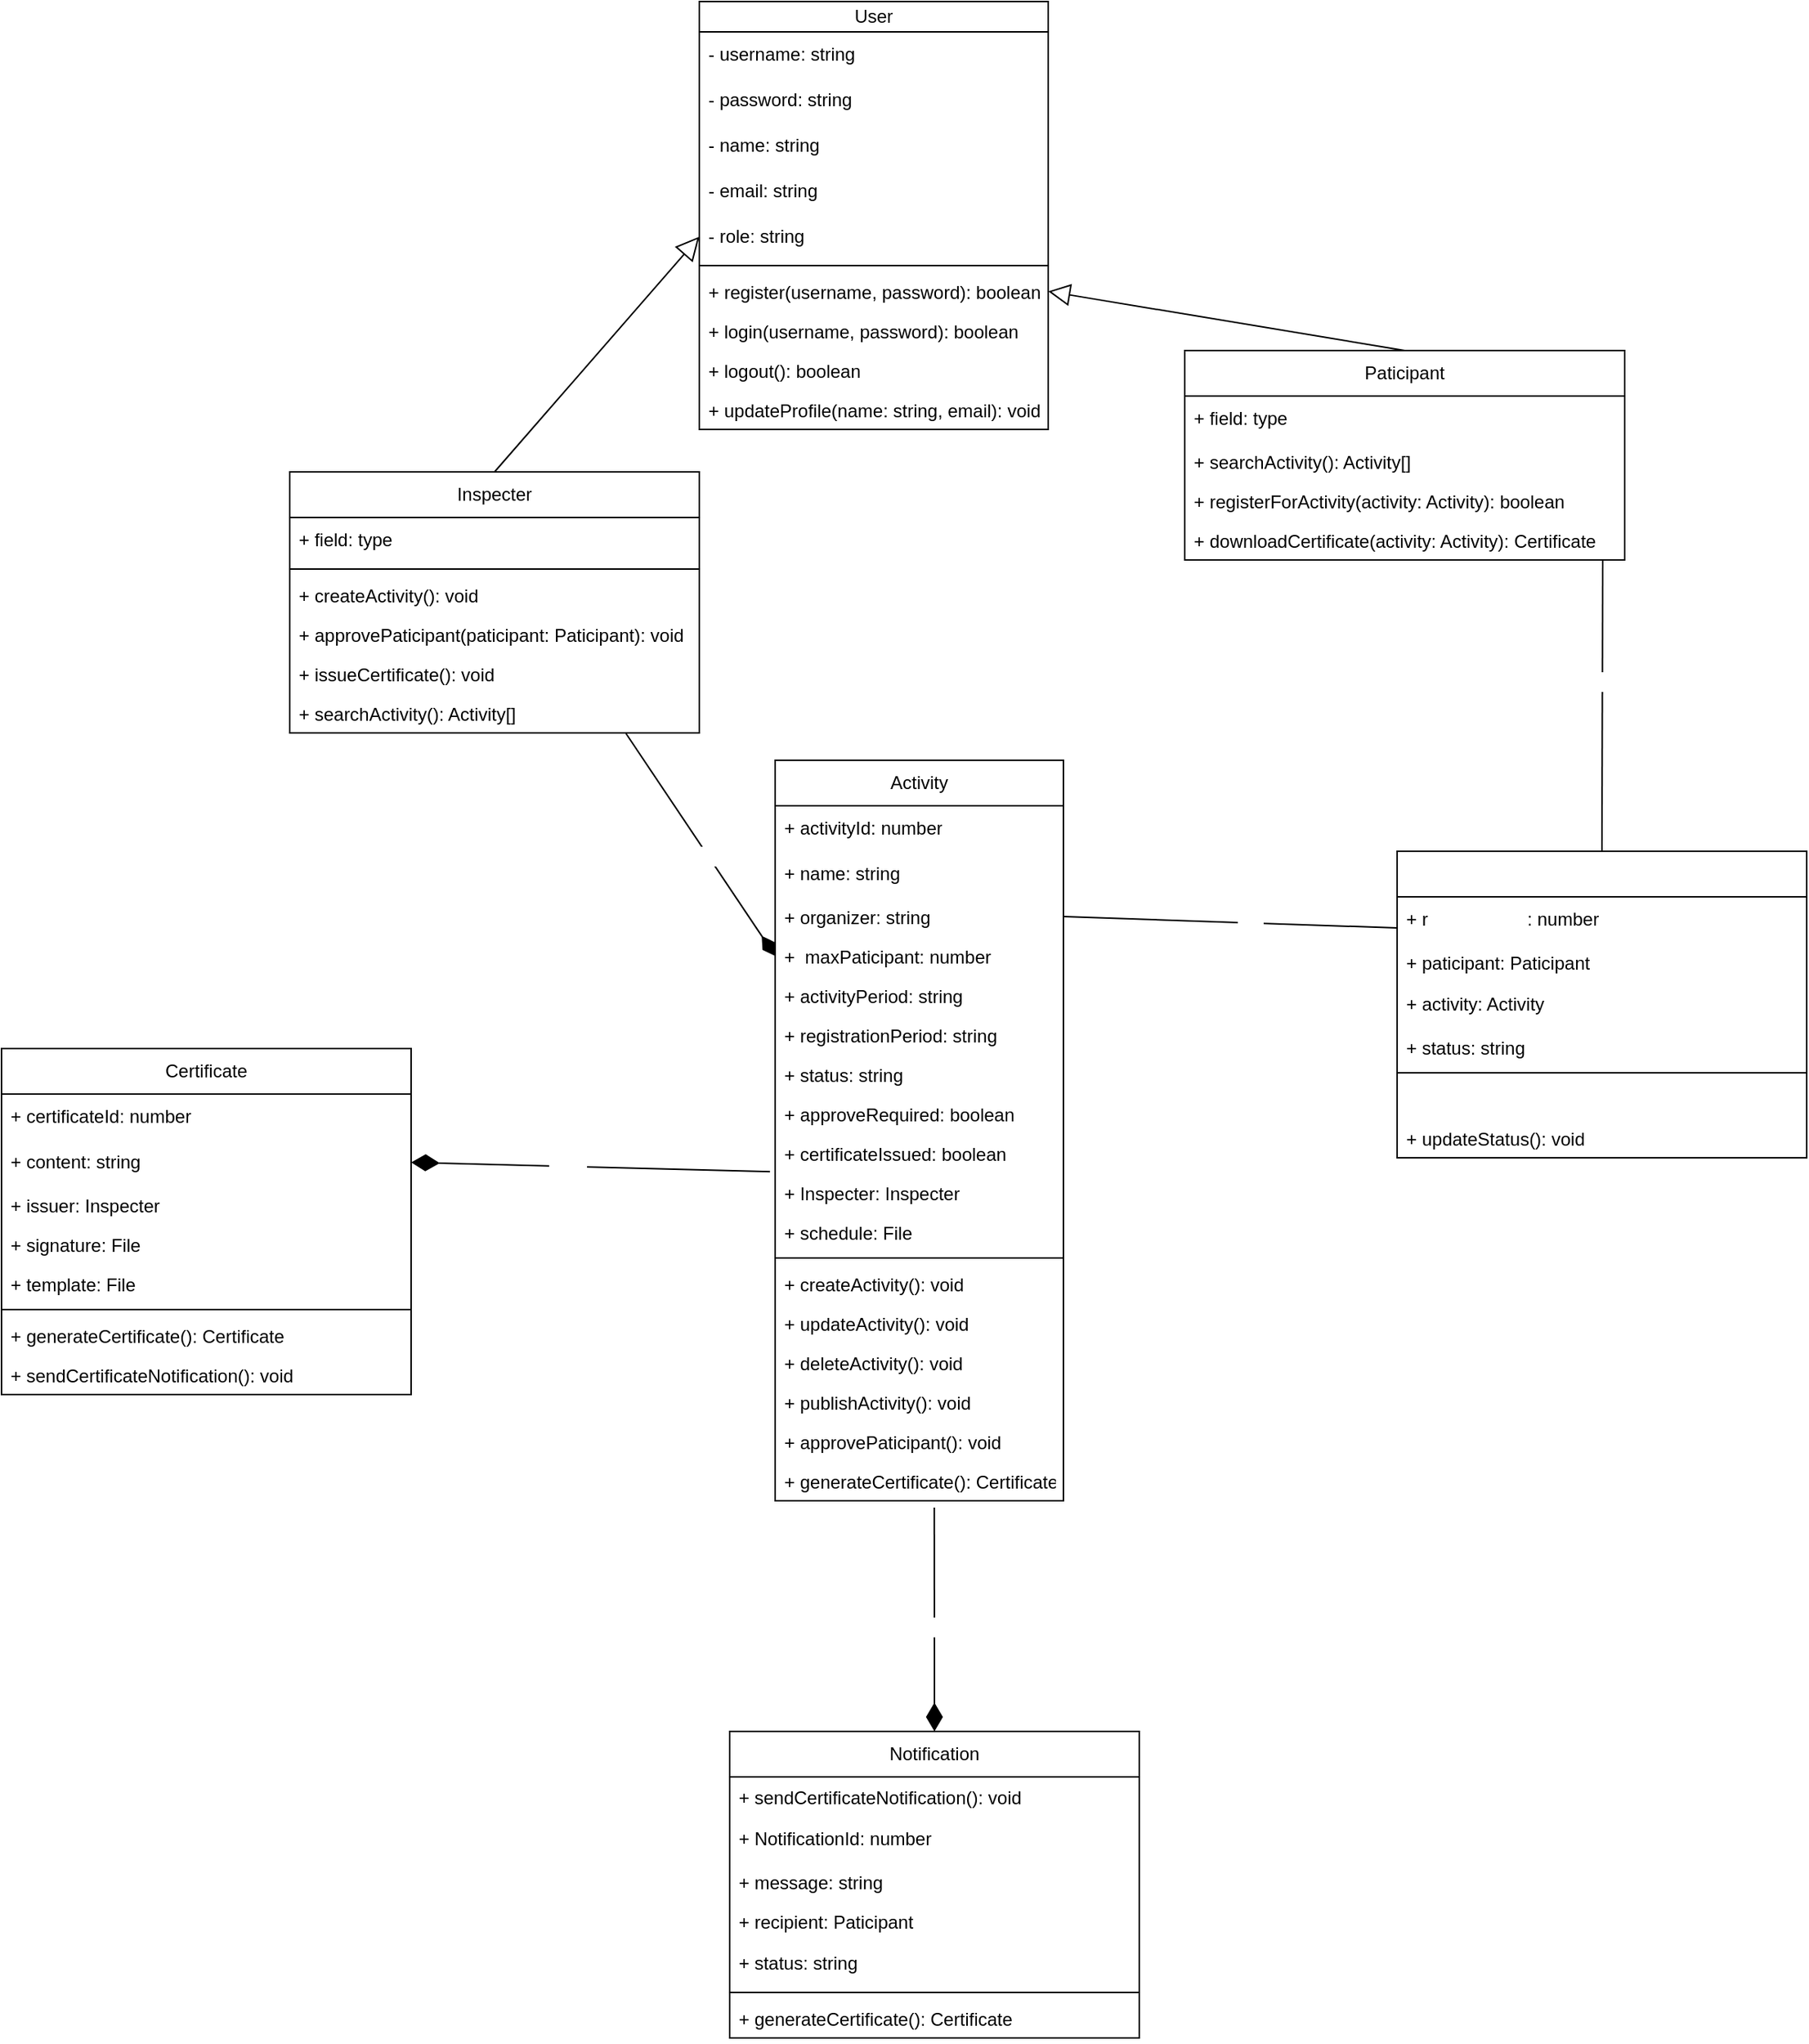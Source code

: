 <mxfile>
    <diagram id="TGt-vNh0JYLEWDgygszy" name="Page-1">
        <mxGraphModel dx="1768" dy="1762" grid="1" gridSize="10" guides="1" tooltips="1" connect="1" arrows="1" fold="1" page="1" pageScale="1" pageWidth="850" pageHeight="1100" math="0" shadow="0">
            <root>
                <mxCell id="0"/>
                <mxCell id="1" parent="0"/>
                <mxCell id="7" value="User" style="swimlane;fontStyle=0;childLayout=stackLayout;horizontal=1;startSize=20;horizontalStack=0;resizeParent=1;resizeParentMax=0;resizeLast=0;collapsible=1;marginBottom=0;whiteSpace=wrap;html=1;" vertex="1" parent="1">
                    <mxGeometry x="230" y="-430" width="230" height="282" as="geometry"/>
                </mxCell>
                <mxCell id="8" value="- username: string" style="text;strokeColor=none;fillColor=none;align=left;verticalAlign=middle;spacingLeft=4;spacingRight=4;overflow=hidden;points=[[0,0.5],[1,0.5]];portConstraint=eastwest;rotatable=0;whiteSpace=wrap;html=1;" vertex="1" parent="7">
                    <mxGeometry y="20" width="230" height="30" as="geometry"/>
                </mxCell>
                <mxCell id="20" value="- password: string" style="text;strokeColor=none;fillColor=none;align=left;verticalAlign=middle;spacingLeft=4;spacingRight=4;overflow=hidden;points=[[0,0.5],[1,0.5]];portConstraint=eastwest;rotatable=0;whiteSpace=wrap;html=1;" vertex="1" parent="7">
                    <mxGeometry y="50" width="230" height="30" as="geometry"/>
                </mxCell>
                <mxCell id="9" value="- name: string" style="text;strokeColor=none;fillColor=none;align=left;verticalAlign=middle;spacingLeft=4;spacingRight=4;overflow=hidden;points=[[0,0.5],[1,0.5]];portConstraint=eastwest;rotatable=0;whiteSpace=wrap;html=1;" vertex="1" parent="7">
                    <mxGeometry y="80" width="230" height="30" as="geometry"/>
                </mxCell>
                <mxCell id="10" value="- email: string" style="text;strokeColor=none;fillColor=none;align=left;verticalAlign=middle;spacingLeft=4;spacingRight=4;overflow=hidden;points=[[0,0.5],[1,0.5]];portConstraint=eastwest;rotatable=0;whiteSpace=wrap;html=1;" vertex="1" parent="7">
                    <mxGeometry y="110" width="230" height="30" as="geometry"/>
                </mxCell>
                <mxCell id="19" value="- role: string" style="text;strokeColor=none;fillColor=none;align=left;verticalAlign=middle;spacingLeft=4;spacingRight=4;overflow=hidden;points=[[0,0.5],[1,0.5]];portConstraint=eastwest;rotatable=0;whiteSpace=wrap;html=1;" vertex="1" parent="7">
                    <mxGeometry y="140" width="230" height="30" as="geometry"/>
                </mxCell>
                <mxCell id="49" value="" style="line;strokeWidth=1;fillColor=none;align=left;verticalAlign=middle;spacingTop=-1;spacingLeft=3;spacingRight=3;rotatable=0;labelPosition=right;points=[];portConstraint=eastwest;strokeColor=inherit;fontColor=none;" vertex="1" parent="7">
                    <mxGeometry y="170" width="230" height="8" as="geometry"/>
                </mxCell>
                <mxCell id="42" value="+ register(username, password): boolean" style="text;align=left;verticalAlign=top;spacingLeft=4;spacingRight=4;overflow=hidden;rotatable=0;points=[[0,0.5],[1,0.5]];portConstraint=eastwest;fillColor=none;strokeColor=none;" vertex="1" parent="7">
                    <mxGeometry y="178" width="230" height="26" as="geometry"/>
                </mxCell>
                <mxCell id="44" value="+ login(username, password): boolean" style="text;align=left;verticalAlign=top;spacingLeft=4;spacingRight=4;overflow=hidden;rotatable=0;points=[[0,0.5],[1,0.5]];portConstraint=eastwest;fillColor=none;strokeColor=none;strokeWidth=0;" vertex="1" parent="7">
                    <mxGeometry y="204" width="230" height="26" as="geometry"/>
                </mxCell>
                <mxCell id="45" value="+ logout(): boolean" style="text;align=left;verticalAlign=top;spacingLeft=4;spacingRight=4;overflow=hidden;rotatable=0;points=[[0,0.5],[1,0.5]];portConstraint=eastwest;fillColor=none;strokeColor=none;" vertex="1" parent="7">
                    <mxGeometry y="230" width="230" height="26" as="geometry"/>
                </mxCell>
                <mxCell id="48" value="+ updateProfile(name: string, email): void" style="text;align=left;verticalAlign=top;spacingLeft=4;spacingRight=4;overflow=hidden;rotatable=0;points=[[0,0.5],[1,0.5]];portConstraint=eastwest;fillColor=none;strokeColor=none;" vertex="1" parent="7">
                    <mxGeometry y="256" width="230" height="26" as="geometry"/>
                </mxCell>
                <mxCell id="29" value="Paticipant" style="swimlane;fontStyle=0;childLayout=stackLayout;horizontal=1;startSize=30;horizontalStack=0;resizeParent=1;resizeParentMax=0;resizeLast=0;collapsible=1;marginBottom=0;whiteSpace=wrap;html=1;" vertex="1" parent="1">
                    <mxGeometry x="550" y="-200" width="290" height="138" as="geometry"/>
                </mxCell>
                <mxCell id="30" value="+ field: type" style="text;strokeColor=none;fillColor=none;align=left;verticalAlign=middle;spacingLeft=4;spacingRight=4;overflow=hidden;points=[[0,0.5],[1,0.5]];portConstraint=eastwest;rotatable=0;whiteSpace=wrap;html=1;" vertex="1" parent="29">
                    <mxGeometry y="30" width="290" height="30" as="geometry"/>
                </mxCell>
                <mxCell id="61" value="+ searchActivity(): Activity[]" style="text;align=left;verticalAlign=top;spacingLeft=4;spacingRight=4;overflow=hidden;rotatable=0;points=[[0,0.5],[1,0.5]];portConstraint=eastwest;strokeWidth=0;" vertex="1" parent="29">
                    <mxGeometry y="60" width="290" height="26" as="geometry"/>
                </mxCell>
                <mxCell id="60" value="+ registerForActivity(activity: Activity): boolean" style="text;align=left;verticalAlign=top;spacingLeft=4;spacingRight=4;overflow=hidden;rotatable=0;points=[[0,0.5],[1,0.5]];portConstraint=eastwest;strokeWidth=0;" vertex="1" parent="29">
                    <mxGeometry y="86" width="290" height="26" as="geometry"/>
                </mxCell>
                <mxCell id="62" value="+ downloadCertificate(activity: Activity): Certificate" style="text;align=left;verticalAlign=top;spacingLeft=4;spacingRight=4;overflow=hidden;rotatable=0;points=[[0,0.5],[1,0.5]];portConstraint=eastwest;strokeWidth=0;" vertex="1" parent="29">
                    <mxGeometry y="112" width="290" height="26" as="geometry"/>
                </mxCell>
                <mxCell id="33" value="Inspecter" style="swimlane;fontStyle=0;childLayout=stackLayout;horizontal=1;startSize=30;horizontalStack=0;resizeParent=1;resizeParentMax=0;resizeLast=0;collapsible=1;marginBottom=0;whiteSpace=wrap;html=1;" vertex="1" parent="1">
                    <mxGeometry x="-40" y="-120" width="270" height="172" as="geometry"/>
                </mxCell>
                <mxCell id="34" value="+ field: type" style="text;strokeColor=none;fillColor=none;align=left;verticalAlign=middle;spacingLeft=4;spacingRight=4;overflow=hidden;points=[[0,0.5],[1,0.5]];portConstraint=eastwest;rotatable=0;whiteSpace=wrap;html=1;" vertex="1" parent="33">
                    <mxGeometry y="30" width="270" height="30" as="geometry"/>
                </mxCell>
                <mxCell id="56" value="" style="line;strokeWidth=1;fillColor=none;align=left;verticalAlign=middle;spacingTop=-1;spacingLeft=3;spacingRight=3;rotatable=0;labelPosition=right;points=[];portConstraint=eastwest;strokeColor=inherit;fontColor=none;" vertex="1" parent="33">
                    <mxGeometry y="60" width="270" height="8" as="geometry"/>
                </mxCell>
                <mxCell id="54" value="+ createActivity(): void" style="text;align=left;verticalAlign=top;spacingLeft=4;spacingRight=4;overflow=hidden;rotatable=0;points=[[0,0.5],[1,0.5]];portConstraint=eastwest;strokeWidth=0;" vertex="1" parent="33">
                    <mxGeometry y="68" width="270" height="26" as="geometry"/>
                </mxCell>
                <mxCell id="59" value="+ approvePaticipant(paticipant: Paticipant): void" style="text;align=left;verticalAlign=top;spacingLeft=4;spacingRight=4;overflow=hidden;rotatable=0;points=[[0,0.5],[1,0.5]];portConstraint=eastwest;strokeWidth=0;" vertex="1" parent="33">
                    <mxGeometry y="94" width="270" height="26" as="geometry"/>
                </mxCell>
                <mxCell id="55" value="+ issueCertificate(): void" style="text;align=left;verticalAlign=top;spacingLeft=4;spacingRight=4;overflow=hidden;rotatable=0;points=[[0,0.5],[1,0.5]];portConstraint=eastwest;strokeWidth=0;" vertex="1" parent="33">
                    <mxGeometry y="120" width="270" height="26" as="geometry"/>
                </mxCell>
                <mxCell id="58" value="+ searchActivity(): Activity[]" style="text;align=left;verticalAlign=top;spacingLeft=4;spacingRight=4;overflow=hidden;rotatable=0;points=[[0,0.5],[1,0.5]];portConstraint=eastwest;strokeWidth=0;" vertex="1" parent="33">
                    <mxGeometry y="146" width="270" height="26" as="geometry"/>
                </mxCell>
                <mxCell id="38" value="" style="endArrow=block;html=1;fontColor=none;startArrow=none;startFill=0;endFill=0;exitX=0.5;exitY=0;exitDx=0;exitDy=0;endSize=13;entryX=0;entryY=0.5;entryDx=0;entryDy=0;" edge="1" parent="1" source="33" target="19">
                    <mxGeometry width="50" height="50" relative="1" as="geometry">
                        <mxPoint x="370" y="-80" as="sourcePoint"/>
                        <mxPoint x="250" y="-60" as="targetPoint"/>
                        <Array as="points"/>
                    </mxGeometry>
                </mxCell>
                <mxCell id="43" value="" style="endArrow=block;html=1;fontColor=none;startArrow=none;startFill=0;endFill=0;exitX=0.5;exitY=0;exitDx=0;exitDy=0;startSize=6;endSize=12;entryX=1;entryY=0.5;entryDx=0;entryDy=0;" edge="1" parent="1" source="29" target="42">
                    <mxGeometry width="50" height="50" relative="1" as="geometry">
                        <mxPoint x="160" as="sourcePoint"/>
                        <mxPoint x="440" y="-120" as="targetPoint"/>
                        <Array as="points"/>
                    </mxGeometry>
                </mxCell>
                <mxCell id="75" value="Activity" style="swimlane;fontStyle=0;childLayout=stackLayout;horizontal=1;startSize=30;horizontalStack=0;resizeParent=1;resizeParentMax=0;resizeLast=0;collapsible=1;marginBottom=0;whiteSpace=wrap;html=1;" vertex="1" parent="1">
                    <mxGeometry x="280" y="70" width="190" height="488" as="geometry"/>
                </mxCell>
                <mxCell id="76" value="+ a&lt;span style=&quot;text-align: center;&quot;&gt;ctivityId&lt;/span&gt;: number" style="text;strokeColor=none;fillColor=none;align=left;verticalAlign=middle;spacingLeft=4;spacingRight=4;overflow=hidden;points=[[0,0.5],[1,0.5]];portConstraint=eastwest;rotatable=0;whiteSpace=wrap;html=1;" vertex="1" parent="75">
                    <mxGeometry y="30" width="190" height="30" as="geometry"/>
                </mxCell>
                <mxCell id="80" value="+ name: string" style="text;strokeColor=none;fillColor=none;align=left;verticalAlign=middle;spacingLeft=4;spacingRight=4;overflow=hidden;points=[[0,0.5],[1,0.5]];portConstraint=eastwest;rotatable=0;whiteSpace=wrap;html=1;" vertex="1" parent="75">
                    <mxGeometry y="60" width="190" height="30" as="geometry"/>
                </mxCell>
                <mxCell id="77" value="+ organizer: string" style="text;align=left;verticalAlign=top;spacingLeft=4;spacingRight=4;overflow=hidden;rotatable=0;points=[[0,0.5],[1,0.5]];portConstraint=eastwest;strokeWidth=0;" vertex="1" parent="75">
                    <mxGeometry y="90" width="190" height="26" as="geometry"/>
                </mxCell>
                <mxCell id="78" value="+  maxPaticipant: number" style="text;align=left;verticalAlign=top;spacingLeft=4;spacingRight=4;overflow=hidden;rotatable=0;points=[[0,0.5],[1,0.5]];portConstraint=eastwest;strokeWidth=0;" vertex="1" parent="75">
                    <mxGeometry y="116" width="190" height="26" as="geometry"/>
                </mxCell>
                <mxCell id="79" value="+ activityPeriod: string" style="text;align=left;verticalAlign=top;spacingLeft=4;spacingRight=4;overflow=hidden;rotatable=0;points=[[0,0.5],[1,0.5]];portConstraint=eastwest;strokeWidth=0;" vertex="1" parent="75">
                    <mxGeometry y="142" width="190" height="26" as="geometry"/>
                </mxCell>
                <mxCell id="81" value="+ registrationPeriod: string" style="text;align=left;verticalAlign=top;spacingLeft=4;spacingRight=4;overflow=hidden;rotatable=0;points=[[0,0.5],[1,0.5]];portConstraint=eastwest;strokeWidth=0;" vertex="1" parent="75">
                    <mxGeometry y="168" width="190" height="26" as="geometry"/>
                </mxCell>
                <mxCell id="87" value="+ status: string" style="text;align=left;verticalAlign=top;spacingLeft=4;spacingRight=4;overflow=hidden;rotatable=0;points=[[0,0.5],[1,0.5]];portConstraint=eastwest;strokeWidth=0;" vertex="1" parent="75">
                    <mxGeometry y="194" width="190" height="26" as="geometry"/>
                </mxCell>
                <mxCell id="88" value="+ approveRequired: boolean" style="text;align=left;verticalAlign=top;spacingLeft=4;spacingRight=4;overflow=hidden;rotatable=0;points=[[0,0.5],[1,0.5]];portConstraint=eastwest;strokeWidth=0;" vertex="1" parent="75">
                    <mxGeometry y="220" width="190" height="26" as="geometry"/>
                </mxCell>
                <mxCell id="89" value="+ certificateIssued: boolean" style="text;align=left;verticalAlign=top;spacingLeft=4;spacingRight=4;overflow=hidden;rotatable=0;points=[[0,0.5],[1,0.5]];portConstraint=eastwest;strokeWidth=0;" vertex="1" parent="75">
                    <mxGeometry y="246" width="190" height="26" as="geometry"/>
                </mxCell>
                <mxCell id="100" value="+ Inspecter: Inspecter" style="text;align=left;verticalAlign=top;spacingLeft=4;spacingRight=4;overflow=hidden;rotatable=0;points=[[0,0.5],[1,0.5]];portConstraint=eastwest;strokeWidth=0;" vertex="1" parent="75">
                    <mxGeometry y="272" width="190" height="26" as="geometry"/>
                </mxCell>
                <mxCell id="90" value="+ schedule: File" style="text;align=left;verticalAlign=top;spacingLeft=4;spacingRight=4;overflow=hidden;rotatable=0;points=[[0,0.5],[1,0.5]];portConstraint=eastwest;strokeWidth=0;" vertex="1" parent="75">
                    <mxGeometry y="298" width="190" height="26" as="geometry"/>
                </mxCell>
                <mxCell id="86" value="" style="line;strokeWidth=1;fillColor=none;align=left;verticalAlign=middle;spacingTop=-1;spacingLeft=3;spacingRight=3;rotatable=0;labelPosition=right;points=[];portConstraint=eastwest;strokeColor=inherit;fontColor=none;" vertex="1" parent="75">
                    <mxGeometry y="324" width="190" height="8" as="geometry"/>
                </mxCell>
                <mxCell id="85" value="+ createActivity(): void" style="text;align=left;verticalAlign=top;spacingLeft=4;spacingRight=4;overflow=hidden;rotatable=0;points=[[0,0.5],[1,0.5]];portConstraint=eastwest;strokeWidth=0;strokeColor=none;" vertex="1" parent="75">
                    <mxGeometry y="332" width="190" height="26" as="geometry"/>
                </mxCell>
                <mxCell id="91" value="+ updateActivity(): void" style="text;align=left;verticalAlign=top;spacingLeft=4;spacingRight=4;overflow=hidden;rotatable=0;points=[[0,0.5],[1,0.5]];portConstraint=eastwest;strokeWidth=0;strokeColor=none;" vertex="1" parent="75">
                    <mxGeometry y="358" width="190" height="26" as="geometry"/>
                </mxCell>
                <mxCell id="92" value="+ deleteActivity(): void" style="text;align=left;verticalAlign=top;spacingLeft=4;spacingRight=4;overflow=hidden;rotatable=0;points=[[0,0.5],[1,0.5]];portConstraint=eastwest;strokeWidth=0;strokeColor=none;" vertex="1" parent="75">
                    <mxGeometry y="384" width="190" height="26" as="geometry"/>
                </mxCell>
                <mxCell id="93" value="+ publishActivity(): void" style="text;align=left;verticalAlign=top;spacingLeft=4;spacingRight=4;overflow=hidden;rotatable=0;points=[[0,0.5],[1,0.5]];portConstraint=eastwest;strokeWidth=0;strokeColor=none;" vertex="1" parent="75">
                    <mxGeometry y="410" width="190" height="26" as="geometry"/>
                </mxCell>
                <mxCell id="94" value="+ approvePaticipant(): void" style="text;align=left;verticalAlign=top;spacingLeft=4;spacingRight=4;overflow=hidden;rotatable=0;points=[[0,0.5],[1,0.5]];portConstraint=eastwest;strokeWidth=0;strokeColor=none;" vertex="1" parent="75">
                    <mxGeometry y="436" width="190" height="26" as="geometry"/>
                </mxCell>
                <mxCell id="95" value="+ generateCertificate(): Certificate" style="text;align=left;verticalAlign=top;spacingLeft=4;spacingRight=4;overflow=hidden;rotatable=0;points=[[0,0.5],[1,0.5]];portConstraint=eastwest;strokeWidth=0;strokeColor=none;" vertex="1" parent="75">
                    <mxGeometry y="462" width="190" height="26" as="geometry"/>
                </mxCell>
                <mxCell id="96" value="" style="endArrow=diamondThin;html=1;fontColor=none;startSize=16;endSize=13;exitX=0.821;exitY=1.015;exitDx=0;exitDy=0;exitPerimeter=0;endFill=1;startArrow=none;startFill=0;entryX=0;entryY=0.5;entryDx=0;entryDy=0;" edge="1" parent="1" source="58" target="78">
                    <mxGeometry width="50" height="50" relative="1" as="geometry">
                        <mxPoint x="310" y="200" as="sourcePoint"/>
                        <mxPoint x="360" y="150" as="targetPoint"/>
                    </mxGeometry>
                </mxCell>
                <mxCell id="97" value="&lt;font color=&quot;#ffffff&quot;&gt;create&lt;/font&gt;" style="edgeLabel;html=1;align=center;verticalAlign=middle;resizable=0;points=[];fontColor=none;" vertex="1" connectable="0" parent="96">
                    <mxGeometry x="0.101" relative="1" as="geometry">
                        <mxPoint as="offset"/>
                    </mxGeometry>
                </mxCell>
                <mxCell id="98" value="1.. *" style="text;html=1;strokeColor=none;fillColor=none;align=center;verticalAlign=middle;whiteSpace=wrap;rounded=0;strokeWidth=0;fontColor=#FFFFFF;" vertex="1" parent="1">
                    <mxGeometry x="230" y="190" width="60" height="30" as="geometry"/>
                </mxCell>
                <mxCell id="99" value="1.. 1" style="text;html=1;strokeColor=none;fillColor=none;align=center;verticalAlign=middle;whiteSpace=wrap;rounded=0;strokeWidth=0;fontColor=#FFFFFF;" vertex="1" parent="1">
                    <mxGeometry x="130" y="52" width="60" height="30" as="geometry"/>
                </mxCell>
                <mxCell id="102" value="" style="endArrow=none;html=1;fontColor=#FFFFFF;startSize=16;endSize=13;exitX=0.5;exitY=0;exitDx=0;exitDy=0;entryX=0.95;entryY=0.99;entryDx=0;entryDy=0;entryPerimeter=0;" edge="1" parent="1" source="115" target="62">
                    <mxGeometry width="50" height="50" relative="1" as="geometry">
                        <mxPoint x="690" y="120" as="sourcePoint"/>
                        <mxPoint x="600" y="150" as="targetPoint"/>
                        <Array as="points"/>
                    </mxGeometry>
                </mxCell>
                <mxCell id="123" value="submait" style="edgeLabel;html=1;align=center;verticalAlign=middle;resizable=0;points=[];fontColor=#FFFFFF;" vertex="1" connectable="0" parent="102">
                    <mxGeometry x="0.168" y="-1" relative="1" as="geometry">
                        <mxPoint as="offset"/>
                    </mxGeometry>
                </mxCell>
                <mxCell id="104" value="1.. *" style="text;html=1;strokeColor=none;fillColor=none;align=center;verticalAlign=middle;whiteSpace=wrap;rounded=0;strokeWidth=0;fontColor=#FFFFFF;" vertex="1" parent="1">
                    <mxGeometry x="760" y="100" width="60" height="30" as="geometry"/>
                </mxCell>
                <mxCell id="105" value="1.. 1" style="text;html=1;strokeColor=none;fillColor=none;align=center;verticalAlign=middle;whiteSpace=wrap;rounded=0;strokeWidth=0;fontColor=#FFFFFF;" vertex="1" parent="1">
                    <mxGeometry x="760" y="-49" width="60" height="30" as="geometry"/>
                </mxCell>
                <mxCell id="115" value="&lt;span style=&quot;color: rgb(255, 255, 255); font-weight: 700;&quot;&gt;Registration&lt;/span&gt;" style="swimlane;fontStyle=0;childLayout=stackLayout;horizontal=1;startSize=30;horizontalStack=0;resizeParent=1;resizeParentMax=0;resizeLast=0;collapsible=1;marginBottom=0;whiteSpace=wrap;html=1;" vertex="1" parent="1">
                    <mxGeometry x="690" y="130" width="270" height="202" as="geometry"/>
                </mxCell>
                <mxCell id="116" value="+ r&lt;span style=&quot;color: rgb(255, 255, 255); text-align: center;&quot;&gt;egistrationId&lt;/span&gt;: number" style="text;strokeColor=none;fillColor=none;align=left;verticalAlign=middle;spacingLeft=4;spacingRight=4;overflow=hidden;points=[[0,0.5],[1,0.5]];portConstraint=eastwest;rotatable=0;whiteSpace=wrap;html=1;" vertex="1" parent="115">
                    <mxGeometry y="30" width="270" height="30" as="geometry"/>
                </mxCell>
                <mxCell id="135" value="+ paticipant: Paticipant" style="text;align=left;verticalAlign=top;spacingLeft=4;spacingRight=4;overflow=hidden;rotatable=0;points=[[0,0.5],[1,0.5]];portConstraint=eastwest;strokeWidth=0;" vertex="1" parent="115">
                    <mxGeometry y="60" width="270" height="26" as="geometry"/>
                </mxCell>
                <mxCell id="136" value="+ a&lt;span style=&quot;text-align: center;&quot;&gt;ctivity&lt;/span&gt;: A&lt;span style=&quot;text-align: center;&quot;&gt;ctivity&lt;/span&gt;" style="text;strokeColor=none;fillColor=none;align=left;verticalAlign=middle;spacingLeft=4;spacingRight=4;overflow=hidden;points=[[0,0.5],[1,0.5]];portConstraint=eastwest;rotatable=0;whiteSpace=wrap;html=1;" vertex="1" parent="115">
                    <mxGeometry y="86" width="270" height="30" as="geometry"/>
                </mxCell>
                <mxCell id="137" value="+ status: string" style="text;align=left;verticalAlign=top;spacingLeft=4;spacingRight=4;overflow=hidden;rotatable=0;points=[[0,0.5],[1,0.5]];portConstraint=eastwest;strokeWidth=0;" vertex="1" parent="115">
                    <mxGeometry y="116" width="270" height="26" as="geometry"/>
                </mxCell>
                <mxCell id="117" value="" style="line;strokeWidth=1;fillColor=none;align=left;verticalAlign=middle;spacingTop=-1;spacingLeft=3;spacingRight=3;rotatable=0;labelPosition=right;points=[];portConstraint=eastwest;strokeColor=inherit;fontColor=none;" vertex="1" parent="115">
                    <mxGeometry y="142" width="270" height="8" as="geometry"/>
                </mxCell>
                <mxCell id="127" value="+ submaitRegistration(): void" style="text;strokeColor=none;fillColor=none;align=left;verticalAlign=top;spacingLeft=4;spacingRight=4;overflow=hidden;rotatable=0;points=[[0,0.5],[1,0.5]];portConstraint=eastwest;strokeWidth=0;fontColor=#FFFFFF;" vertex="1" parent="115">
                    <mxGeometry y="150" width="270" height="26" as="geometry"/>
                </mxCell>
                <mxCell id="139" value="+ updateStatus(): void" style="text;align=left;verticalAlign=top;spacingLeft=4;spacingRight=4;overflow=hidden;rotatable=0;points=[[0,0.5],[1,0.5]];portConstraint=eastwest;strokeWidth=0;strokeColor=none;" vertex="1" parent="115">
                    <mxGeometry y="176" width="270" height="26" as="geometry"/>
                </mxCell>
                <mxCell id="130" value="1.. *" style="text;html=1;strokeColor=none;fillColor=none;align=center;verticalAlign=middle;whiteSpace=wrap;rounded=0;strokeWidth=0;fontColor=#FFFFFF;" vertex="1" parent="1">
                    <mxGeometry x="630" y="182" width="60" height="30" as="geometry"/>
                </mxCell>
                <mxCell id="131" value="1.. 1" style="text;html=1;strokeColor=none;fillColor=none;align=center;verticalAlign=middle;whiteSpace=wrap;rounded=0;strokeWidth=0;fontColor=#FFFFFF;" vertex="1" parent="1">
                    <mxGeometry x="470" y="182" width="60" height="30" as="geometry"/>
                </mxCell>
                <mxCell id="133" style="edgeStyle=none;html=1;exitX=1;exitY=0.5;exitDx=0;exitDy=0;entryX=0;entryY=0.25;entryDx=0;entryDy=0;fontColor=#FFFFFF;startArrow=none;startFill=0;endArrow=none;endFill=0;startSize=16;endSize=13;" edge="1" parent="1" source="77" target="115">
                    <mxGeometry relative="1" as="geometry"/>
                </mxCell>
                <mxCell id="134" value="has" style="edgeLabel;html=1;align=center;verticalAlign=middle;resizable=0;points=[];fontColor=#FFFFFF;" vertex="1" connectable="0" parent="133">
                    <mxGeometry x="0.116" relative="1" as="geometry">
                        <mxPoint as="offset"/>
                    </mxGeometry>
                </mxCell>
                <mxCell id="140" value="&lt;span style=&quot;text-align: left;&quot;&gt;Certificate&lt;/span&gt;" style="swimlane;fontStyle=0;childLayout=stackLayout;horizontal=1;startSize=30;horizontalStack=0;resizeParent=1;resizeParentMax=0;resizeLast=0;collapsible=1;marginBottom=0;whiteSpace=wrap;html=1;fillColor=default;" vertex="1" parent="1">
                    <mxGeometry x="-230" y="260" width="270" height="228" as="geometry"/>
                </mxCell>
                <mxCell id="141" value="+ c&lt;span style=&quot;&quot;&gt;ertificateId&lt;/span&gt;: number" style="text;strokeColor=none;fillColor=none;align=left;verticalAlign=middle;spacingLeft=4;spacingRight=4;overflow=hidden;points=[[0,0.5],[1,0.5]];portConstraint=eastwest;rotatable=0;whiteSpace=wrap;html=1;" vertex="1" parent="140">
                    <mxGeometry y="30" width="270" height="30" as="geometry"/>
                </mxCell>
                <mxCell id="152" value="+ content:&amp;nbsp;&lt;span style=&quot;&quot;&gt;string&lt;/span&gt;" style="text;strokeColor=none;fillColor=none;align=left;verticalAlign=middle;spacingLeft=4;spacingRight=4;overflow=hidden;points=[[0,0.5],[1,0.5]];portConstraint=eastwest;rotatable=0;whiteSpace=wrap;html=1;" vertex="1" parent="140">
                    <mxGeometry y="60" width="270" height="30" as="geometry"/>
                </mxCell>
                <mxCell id="155" value="+ issuer: Inspecter" style="text;align=left;verticalAlign=top;spacingLeft=4;spacingRight=4;overflow=hidden;rotatable=0;points=[[0,0.5],[1,0.5]];portConstraint=eastwest;strokeWidth=0;" vertex="1" parent="140">
                    <mxGeometry y="90" width="270" height="26" as="geometry"/>
                </mxCell>
                <mxCell id="153" value="+ signature: File" style="text;align=left;verticalAlign=top;spacingLeft=4;spacingRight=4;overflow=hidden;rotatable=0;points=[[0,0.5],[1,0.5]];portConstraint=eastwest;strokeWidth=0;" vertex="1" parent="140">
                    <mxGeometry y="116" width="270" height="26" as="geometry"/>
                </mxCell>
                <mxCell id="154" value="+ template: File" style="text;align=left;verticalAlign=top;spacingLeft=4;spacingRight=4;overflow=hidden;rotatable=0;points=[[0,0.5],[1,0.5]];portConstraint=eastwest;strokeWidth=0;" vertex="1" parent="140">
                    <mxGeometry y="142" width="270" height="26" as="geometry"/>
                </mxCell>
                <mxCell id="142" value="" style="line;strokeWidth=1;fillColor=none;align=left;verticalAlign=middle;spacingTop=-1;spacingLeft=3;spacingRight=3;rotatable=0;labelPosition=right;points=[];portConstraint=eastwest;strokeColor=inherit;fontColor=none;" vertex="1" parent="140">
                    <mxGeometry y="168" width="270" height="8" as="geometry"/>
                </mxCell>
                <mxCell id="143" value="+ generateCertificate(): Certificate" style="text;align=left;verticalAlign=top;spacingLeft=4;spacingRight=4;overflow=hidden;rotatable=0;points=[[0,0.5],[1,0.5]];portConstraint=eastwest;strokeWidth=0;" vertex="1" parent="140">
                    <mxGeometry y="176" width="270" height="26" as="geometry"/>
                </mxCell>
                <mxCell id="156" value="+ sendCertificateNotification(): void" style="text;align=left;verticalAlign=top;spacingLeft=4;spacingRight=4;overflow=hidden;rotatable=0;points=[[0,0.5],[1,0.5]];portConstraint=eastwest;strokeWidth=0;" vertex="1" parent="140">
                    <mxGeometry y="202" width="270" height="26" as="geometry"/>
                </mxCell>
                <mxCell id="147" value="1.. 1" style="text;html=1;strokeColor=none;fillColor=none;align=center;verticalAlign=middle;whiteSpace=wrap;rounded=0;strokeWidth=0;fontColor=#FFFFFF;" vertex="1" parent="1">
                    <mxGeometry x="220" y="292" width="60" height="30" as="geometry"/>
                </mxCell>
                <mxCell id="149" value="1.. *" style="text;html=1;strokeColor=none;fillColor=none;align=center;verticalAlign=middle;whiteSpace=wrap;rounded=0;strokeWidth=0;fontColor=#FFFFFF;" vertex="1" parent="1">
                    <mxGeometry x="40" y="292" width="60" height="30" as="geometry"/>
                </mxCell>
                <mxCell id="150" style="edgeStyle=none;html=1;exitX=1;exitY=0.5;exitDx=0;exitDy=0;entryX=-0.018;entryY=-0.033;entryDx=0;entryDy=0;entryPerimeter=0;fontColor=#FFFFFF;startArrow=diamondThin;startFill=1;endArrow=none;endFill=0;startSize=16;endSize=13;" edge="1" parent="1" source="152" target="100">
                    <mxGeometry relative="1" as="geometry"/>
                </mxCell>
                <mxCell id="151" value="issue" style="edgeLabel;html=1;align=center;verticalAlign=middle;resizable=0;points=[];fontColor=#FFFFFF;" vertex="1" connectable="0" parent="150">
                    <mxGeometry x="-0.138" y="-2" relative="1" as="geometry">
                        <mxPoint x="1" as="offset"/>
                    </mxGeometry>
                </mxCell>
                <mxCell id="167" style="edgeStyle=none;html=1;exitX=0.5;exitY=0;exitDx=0;exitDy=0;entryX=0.552;entryY=1.172;entryDx=0;entryDy=0;entryPerimeter=0;fontColor=#FFFFFF;startArrow=diamondThin;startFill=1;endArrow=none;endFill=0;startSize=16;endSize=13;" edge="1" parent="1" source="157" target="95">
                    <mxGeometry relative="1" as="geometry"/>
                </mxCell>
                <mxCell id="168" value="send" style="edgeLabel;html=1;align=center;verticalAlign=middle;resizable=0;points=[];fontColor=#FFFFFF;" vertex="1" connectable="0" parent="167">
                    <mxGeometry x="-0.208" y="-3" relative="1" as="geometry">
                        <mxPoint x="-3" y="-11" as="offset"/>
                    </mxGeometry>
                </mxCell>
                <mxCell id="157" value="&lt;span style=&quot;text-align: left;&quot;&gt;Notification&lt;/span&gt;" style="swimlane;fontStyle=0;childLayout=stackLayout;horizontal=1;startSize=30;horizontalStack=0;resizeParent=1;resizeParentMax=0;resizeLast=0;collapsible=1;marginBottom=0;whiteSpace=wrap;html=1;fillColor=default;" vertex="1" parent="1">
                    <mxGeometry x="250" y="710" width="270" height="202" as="geometry"/>
                </mxCell>
                <mxCell id="165" value="+ sendCertificateNotification(): void" style="text;align=left;verticalAlign=top;spacingLeft=4;spacingRight=4;overflow=hidden;rotatable=0;points=[[0,0.5],[1,0.5]];portConstraint=eastwest;strokeWidth=0;" vertex="1" parent="157">
                    <mxGeometry y="30" width="270" height="26" as="geometry"/>
                </mxCell>
                <mxCell id="158" value="+&amp;nbsp;&lt;span style=&quot;&quot;&gt;Notification&lt;/span&gt;&lt;span style=&quot;&quot;&gt;Id&lt;/span&gt;: number" style="text;strokeColor=none;fillColor=none;align=left;verticalAlign=middle;spacingLeft=4;spacingRight=4;overflow=hidden;points=[[0,0.5],[1,0.5]];portConstraint=eastwest;rotatable=0;whiteSpace=wrap;html=1;" vertex="1" parent="157">
                    <mxGeometry y="56" width="270" height="30" as="geometry"/>
                </mxCell>
                <mxCell id="161" value="+ message: string" style="text;align=left;verticalAlign=top;spacingLeft=4;spacingRight=4;overflow=hidden;rotatable=0;points=[[0,0.5],[1,0.5]];portConstraint=eastwest;strokeWidth=0;" vertex="1" parent="157">
                    <mxGeometry y="86" width="270" height="26" as="geometry"/>
                </mxCell>
                <mxCell id="160" value="+ recipient: Paticipant" style="text;align=left;verticalAlign=top;spacingLeft=4;spacingRight=4;overflow=hidden;rotatable=0;points=[[0,0.5],[1,0.5]];portConstraint=eastwest;strokeWidth=0;" vertex="1" parent="157">
                    <mxGeometry y="112" width="270" height="26" as="geometry"/>
                </mxCell>
                <mxCell id="159" value="+ status:&amp;nbsp;&lt;span style=&quot;&quot;&gt;string&lt;/span&gt;" style="text;strokeColor=none;fillColor=none;align=left;verticalAlign=middle;spacingLeft=4;spacingRight=4;overflow=hidden;points=[[0,0.5],[1,0.5]];portConstraint=eastwest;rotatable=0;whiteSpace=wrap;html=1;" vertex="1" parent="157">
                    <mxGeometry y="138" width="270" height="30" as="geometry"/>
                </mxCell>
                <mxCell id="163" value="" style="line;strokeWidth=1;fillColor=none;align=left;verticalAlign=middle;spacingTop=-1;spacingLeft=3;spacingRight=3;rotatable=0;labelPosition=right;points=[];portConstraint=eastwest;strokeColor=inherit;fontColor=none;" vertex="1" parent="157">
                    <mxGeometry y="168" width="270" height="8" as="geometry"/>
                </mxCell>
                <mxCell id="164" value="+ generateCertificate(): Certificate" style="text;align=left;verticalAlign=top;spacingLeft=4;spacingRight=4;overflow=hidden;rotatable=0;points=[[0,0.5],[1,0.5]];portConstraint=eastwest;strokeWidth=0;" vertex="1" parent="157">
                    <mxGeometry y="176" width="270" height="26" as="geometry"/>
                </mxCell>
                <mxCell id="169" value="1.. 1" style="text;html=1;strokeColor=none;fillColor=none;align=center;verticalAlign=middle;whiteSpace=wrap;rounded=0;strokeWidth=0;fontColor=#FFFFFF;" vertex="1" parent="1">
                    <mxGeometry x="330" y="558" width="60" height="30" as="geometry"/>
                </mxCell>
                <mxCell id="171" value="1.. *" style="text;html=1;strokeColor=none;fillColor=none;align=center;verticalAlign=middle;whiteSpace=wrap;rounded=0;strokeWidth=0;fontColor=#FFFFFF;" vertex="1" parent="1">
                    <mxGeometry x="380" y="680" width="60" height="30" as="geometry"/>
                </mxCell>
            </root>
        </mxGraphModel>
    </diagram>
</mxfile>